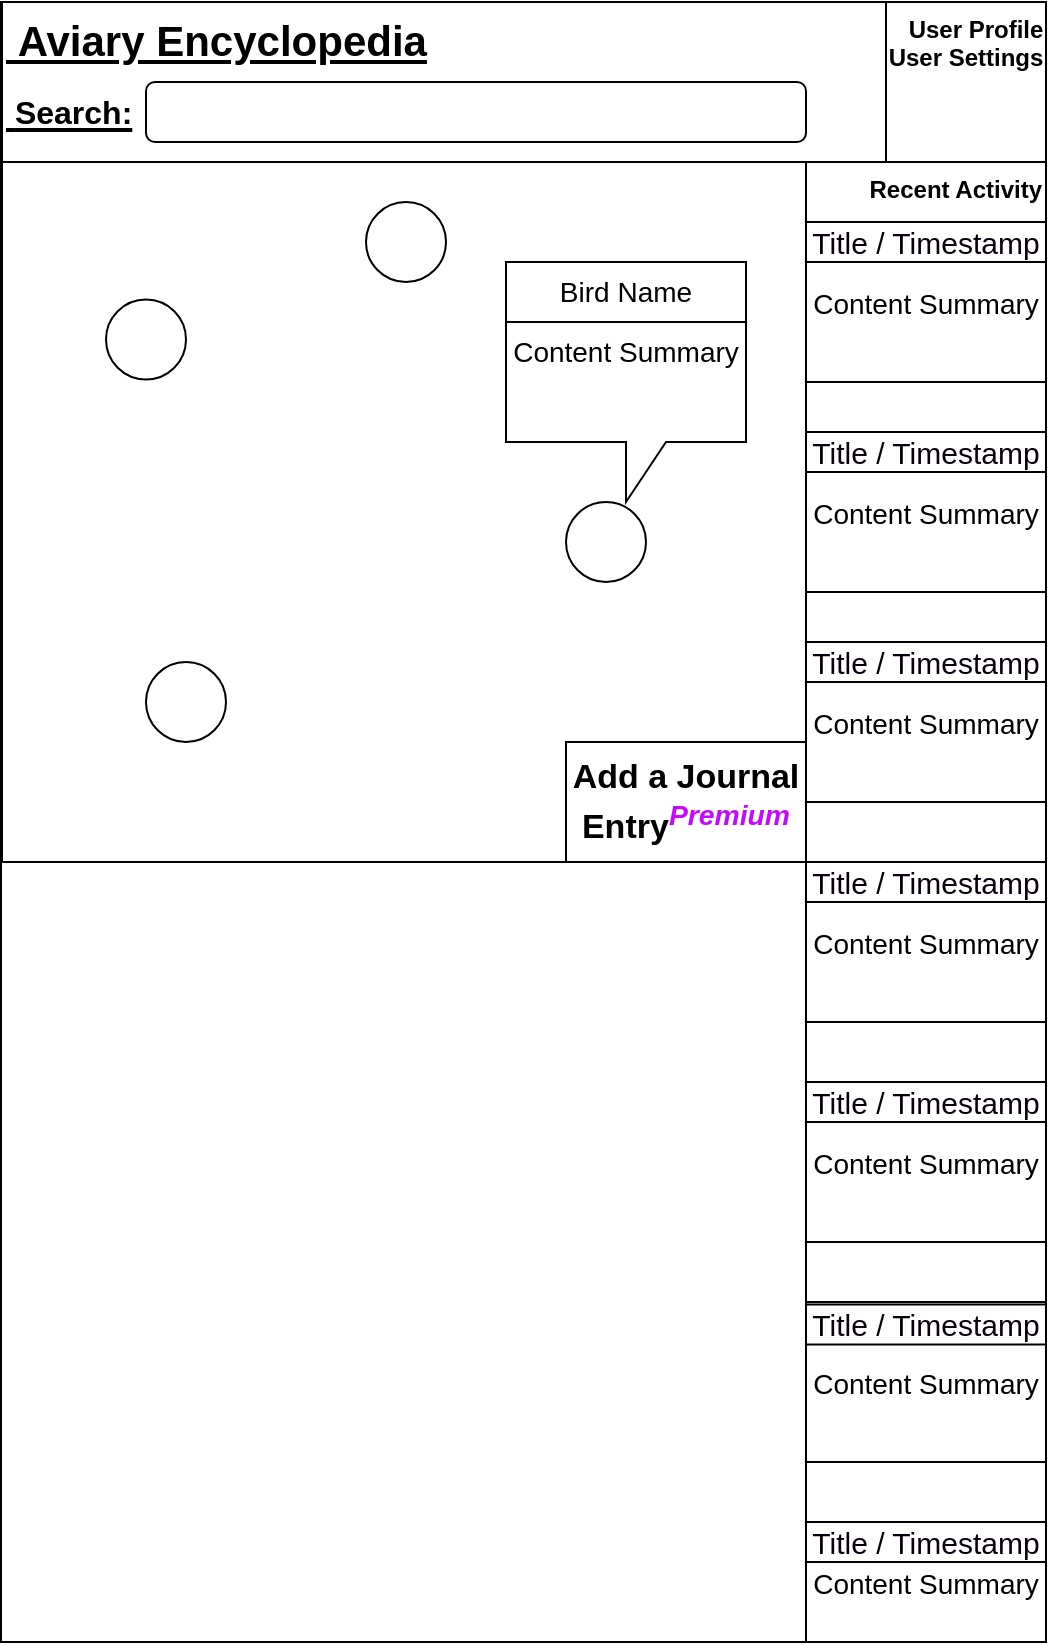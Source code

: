 <mxfile version="20.6.0" type="github">
  <diagram id="gDLePSw_vvTQ7s2qHtQx" name="Page-1">
    <mxGraphModel dx="1422" dy="1900" grid="1" gridSize="10" guides="1" tooltips="1" connect="1" arrows="1" fold="1" page="1" pageScale="1" pageWidth="850" pageHeight="1100" math="0" shadow="0">
      <root>
        <mxCell id="0" />
        <mxCell id="1" parent="0" />
        <mxCell id="PCk0vXCQwNknum3uSaaK-2" value="" style="rounded=0;whiteSpace=wrap;html=1;rotation=90;" vertex="1" parent="1">
          <mxGeometry x="8.75" y="-861.25" width="820" height="522.5" as="geometry" />
        </mxCell>
        <mxCell id="PCk0vXCQwNknum3uSaaK-4" value="&lt;div style=&quot;text-align: right;&quot;&gt;&lt;span style=&quot;background-color: initial;&quot;&gt;User Profile&lt;/span&gt;&lt;/div&gt;&lt;div style=&quot;text-align: right;&quot;&gt;&lt;span style=&quot;background-color: initial;&quot;&gt;User Settings&lt;/span&gt;&lt;/div&gt;&lt;div style=&quot;text-align: right;&quot;&gt;&lt;span style=&quot;background-color: initial;&quot;&gt;&lt;br&gt;&lt;/span&gt;&lt;/div&gt;" style="whiteSpace=wrap;html=1;aspect=fixed;verticalAlign=top;fontStyle=1;fontFamily=Helvetica;" vertex="1" parent="1">
          <mxGeometry x="600" y="-1010" width="80" height="80" as="geometry" />
        </mxCell>
        <mxCell id="PCk0vXCQwNknum3uSaaK-6" value="&lt;div style=&quot;text-align: center;&quot;&gt;&lt;span style=&quot;background-color: initial;&quot;&gt;&amp;nbsp;Aviary Encyclopedia&lt;/span&gt;&lt;/div&gt;&lt;p style=&quot;line-height: 10%;&quot;&gt;&lt;font style=&quot;font-size: 16px;&quot;&gt;&lt;span style=&quot;font-weight: normal;&quot;&gt;&amp;nbsp;&lt;/span&gt;Search:&lt;/font&gt;&lt;/p&gt;" style="rounded=0;whiteSpace=wrap;html=1;align=left;fontSize=21;fontStyle=5;verticalAlign=top;" vertex="1" parent="1">
          <mxGeometry x="158" y="-1010" width="442" height="80" as="geometry" />
        </mxCell>
        <mxCell id="PCk0vXCQwNknum3uSaaK-7" value="&lt;b&gt;Recent Activity&lt;/b&gt;" style="rounded=0;whiteSpace=wrap;html=1;verticalAlign=top;align=right;" vertex="1" parent="1">
          <mxGeometry x="560" y="-930" width="120" height="740" as="geometry" />
        </mxCell>
        <mxCell id="PCk0vXCQwNknum3uSaaK-8" value="" style="rounded=0;whiteSpace=wrap;html=1;" vertex="1" parent="1">
          <mxGeometry x="158" y="-930" width="402" height="350" as="geometry" />
        </mxCell>
        <mxCell id="PCk0vXCQwNknum3uSaaK-9" value="&lt;font style=&quot;font-size: 17px;&quot;&gt;&lt;b&gt;Add a Journal Entry&lt;sup&gt;&lt;font color=&quot;#c508ff&quot;&gt;&lt;i&gt;Premium&lt;/i&gt;&lt;/font&gt;&lt;/sup&gt;&lt;/b&gt;&lt;/font&gt;" style="rounded=0;whiteSpace=wrap;html=1;align=center;" vertex="1" parent="1">
          <mxGeometry x="440" y="-640" width="120" height="60" as="geometry" />
        </mxCell>
        <mxCell id="PCk0vXCQwNknum3uSaaK-14" value="" style="rounded=1;whiteSpace=wrap;html=1;fontFamily=Helvetica;fontSize=15;" vertex="1" parent="1">
          <mxGeometry x="230" y="-970" width="330" height="30" as="geometry" />
        </mxCell>
        <mxCell id="PCk0vXCQwNknum3uSaaK-16" value="" style="ellipse;whiteSpace=wrap;html=1;aspect=fixed;fontFamily=Helvetica;fontSize=15;" vertex="1" parent="1">
          <mxGeometry x="210" y="-861.25" width="40" height="40" as="geometry" />
        </mxCell>
        <mxCell id="PCk0vXCQwNknum3uSaaK-17" value="" style="ellipse;whiteSpace=wrap;html=1;aspect=fixed;fontFamily=Helvetica;fontSize=15;" vertex="1" parent="1">
          <mxGeometry x="340" y="-910" width="40" height="40" as="geometry" />
        </mxCell>
        <mxCell id="PCk0vXCQwNknum3uSaaK-18" value="" style="ellipse;whiteSpace=wrap;html=1;aspect=fixed;fontFamily=Helvetica;fontSize=15;" vertex="1" parent="1">
          <mxGeometry x="440" y="-760" width="40" height="40" as="geometry" />
        </mxCell>
        <mxCell id="PCk0vXCQwNknum3uSaaK-19" value="" style="ellipse;whiteSpace=wrap;html=1;aspect=fixed;fontFamily=Helvetica;fontSize=15;" vertex="1" parent="1">
          <mxGeometry x="230" y="-680" width="40" height="40" as="geometry" />
        </mxCell>
        <mxCell id="PCk0vXCQwNknum3uSaaK-22" value="&lt;font style=&quot;font-size: 14px;&quot; color=&quot;#000000&quot;&gt;Content Summary&lt;/font&gt;" style="rounded=0;whiteSpace=wrap;html=1;fontFamily=Helvetica;fontSize=16;fontColor=#C508FF;" vertex="1" parent="1">
          <mxGeometry x="560" y="-900" width="120" height="80" as="geometry" />
        </mxCell>
        <mxCell id="PCk0vXCQwNknum3uSaaK-24" value="&lt;span style=&quot;color: rgb(0, 0, 0); font-size: 14px;&quot;&gt;Content Summary&lt;/span&gt;" style="rounded=0;whiteSpace=wrap;html=1;fontFamily=Helvetica;fontSize=16;fontColor=#C508FF;" vertex="1" parent="1">
          <mxGeometry x="560" y="-795" width="120" height="80" as="geometry" />
        </mxCell>
        <mxCell id="PCk0vXCQwNknum3uSaaK-25" value="&lt;span style=&quot;color: rgb(0, 0, 0); font-size: 14px;&quot;&gt;Content Summary&lt;/span&gt;" style="rounded=0;whiteSpace=wrap;html=1;fontFamily=Helvetica;fontSize=16;fontColor=#C508FF;" vertex="1" parent="1">
          <mxGeometry x="560" y="-690" width="120" height="80" as="geometry" />
        </mxCell>
        <mxCell id="PCk0vXCQwNknum3uSaaK-26" value="&lt;span style=&quot;color: rgb(0, 0, 0); font-size: 14px;&quot;&gt;Content Summary&lt;/span&gt;" style="rounded=0;whiteSpace=wrap;html=1;fontFamily=Helvetica;fontSize=16;fontColor=#C508FF;" vertex="1" parent="1">
          <mxGeometry x="560" y="-580" width="120" height="80" as="geometry" />
        </mxCell>
        <mxCell id="PCk0vXCQwNknum3uSaaK-28" value="&lt;span style=&quot;color: rgb(0, 0, 0); font-size: 14px;&quot;&gt;Content Summary&lt;/span&gt;" style="rounded=0;whiteSpace=wrap;html=1;fontFamily=Helvetica;fontSize=16;fontColor=#C508FF;" vertex="1" parent="1">
          <mxGeometry x="560" y="-470" width="120" height="80" as="geometry" />
        </mxCell>
        <mxCell id="PCk0vXCQwNknum3uSaaK-29" value="&lt;span style=&quot;color: rgb(0, 0, 0); font-size: 14px;&quot;&gt;Content Summary&lt;/span&gt;" style="rounded=0;whiteSpace=wrap;html=1;fontFamily=Helvetica;fontSize=16;fontColor=#C508FF;verticalAlign=middle;" vertex="1" parent="1">
          <mxGeometry x="560" y="-360" width="120" height="80" as="geometry" />
        </mxCell>
        <mxCell id="PCk0vXCQwNknum3uSaaK-30" value="&lt;span style=&quot;color: rgb(0, 0, 0); font-size: 14px;&quot;&gt;Content Summary&lt;/span&gt;" style="rounded=0;whiteSpace=wrap;html=1;fontFamily=Helvetica;fontSize=16;fontColor=#C508FF;" vertex="1" parent="1">
          <mxGeometry x="560" y="-250" width="120" height="60" as="geometry" />
        </mxCell>
        <mxCell id="PCk0vXCQwNknum3uSaaK-31" value="&lt;font style=&quot;font-size: 15px;&quot; color=&quot;#0a000d&quot;&gt;Title / Timestamp&lt;/font&gt;" style="rounded=0;whiteSpace=wrap;html=1;fontFamily=Helvetica;fontSize=16;fontColor=#C508FF;" vertex="1" parent="1">
          <mxGeometry x="560" y="-900" width="120" height="20" as="geometry" />
        </mxCell>
        <mxCell id="PCk0vXCQwNknum3uSaaK-32" value="&lt;span style=&quot;color: rgb(10, 0, 13); font-size: 15px;&quot;&gt;Title / Timestamp&lt;/span&gt;" style="rounded=0;whiteSpace=wrap;html=1;fontFamily=Helvetica;fontSize=16;fontColor=#C508FF;" vertex="1" parent="1">
          <mxGeometry x="560" y="-795" width="120" height="20" as="geometry" />
        </mxCell>
        <mxCell id="PCk0vXCQwNknum3uSaaK-33" value="&lt;span style=&quot;color: rgb(10, 0, 13); font-size: 15px;&quot;&gt;Title / Timestamp&lt;/span&gt;" style="rounded=0;whiteSpace=wrap;html=1;fontFamily=Helvetica;fontSize=16;fontColor=#C508FF;" vertex="1" parent="1">
          <mxGeometry x="560" y="-690" width="120" height="20" as="geometry" />
        </mxCell>
        <mxCell id="PCk0vXCQwNknum3uSaaK-34" value="&lt;span style=&quot;color: rgb(10, 0, 13); font-size: 15px;&quot;&gt;Title / Timestamp&lt;/span&gt;" style="rounded=0;whiteSpace=wrap;html=1;fontFamily=Helvetica;fontSize=16;fontColor=#C508FF;" vertex="1" parent="1">
          <mxGeometry x="560" y="-580" width="120" height="20" as="geometry" />
        </mxCell>
        <mxCell id="PCk0vXCQwNknum3uSaaK-35" value="&lt;span style=&quot;color: rgb(10, 0, 13); font-size: 15px;&quot;&gt;Title / Timestamp&lt;/span&gt;" style="rounded=0;whiteSpace=wrap;html=1;fontFamily=Helvetica;fontSize=16;fontColor=#C508FF;" vertex="1" parent="1">
          <mxGeometry x="560" y="-470" width="120" height="20" as="geometry" />
        </mxCell>
        <mxCell id="PCk0vXCQwNknum3uSaaK-36" value="&lt;span style=&quot;color: rgb(10, 0, 13); font-size: 15px;&quot;&gt;Title / Timestamp&lt;/span&gt;" style="rounded=0;whiteSpace=wrap;html=1;fontFamily=Helvetica;fontSize=16;fontColor=#C508FF;" vertex="1" parent="1">
          <mxGeometry x="560" y="-358.75" width="120" height="20" as="geometry" />
        </mxCell>
        <mxCell id="PCk0vXCQwNknum3uSaaK-37" value="&lt;span style=&quot;color: rgb(10, 0, 13); font-size: 15px;&quot;&gt;Title / Timestamp&lt;/span&gt;" style="rounded=0;whiteSpace=wrap;html=1;fontFamily=Helvetica;fontSize=16;fontColor=#C508FF;" vertex="1" parent="1">
          <mxGeometry x="560" y="-250" width="120" height="20" as="geometry" />
        </mxCell>
        <mxCell id="PCk0vXCQwNknum3uSaaK-38" value="Content Summary" style="shape=callout;whiteSpace=wrap;html=1;perimeter=calloutPerimeter;fontFamily=Helvetica;fontSize=14;fontColor=#000000;" vertex="1" parent="1">
          <mxGeometry x="410" y="-880" width="120" height="120" as="geometry" />
        </mxCell>
        <mxCell id="PCk0vXCQwNknum3uSaaK-39" value="Bird Name" style="rounded=0;whiteSpace=wrap;html=1;fontFamily=Helvetica;fontSize=14;fontColor=#000000;" vertex="1" parent="1">
          <mxGeometry x="410" y="-880" width="120" height="30" as="geometry" />
        </mxCell>
      </root>
    </mxGraphModel>
  </diagram>
</mxfile>
